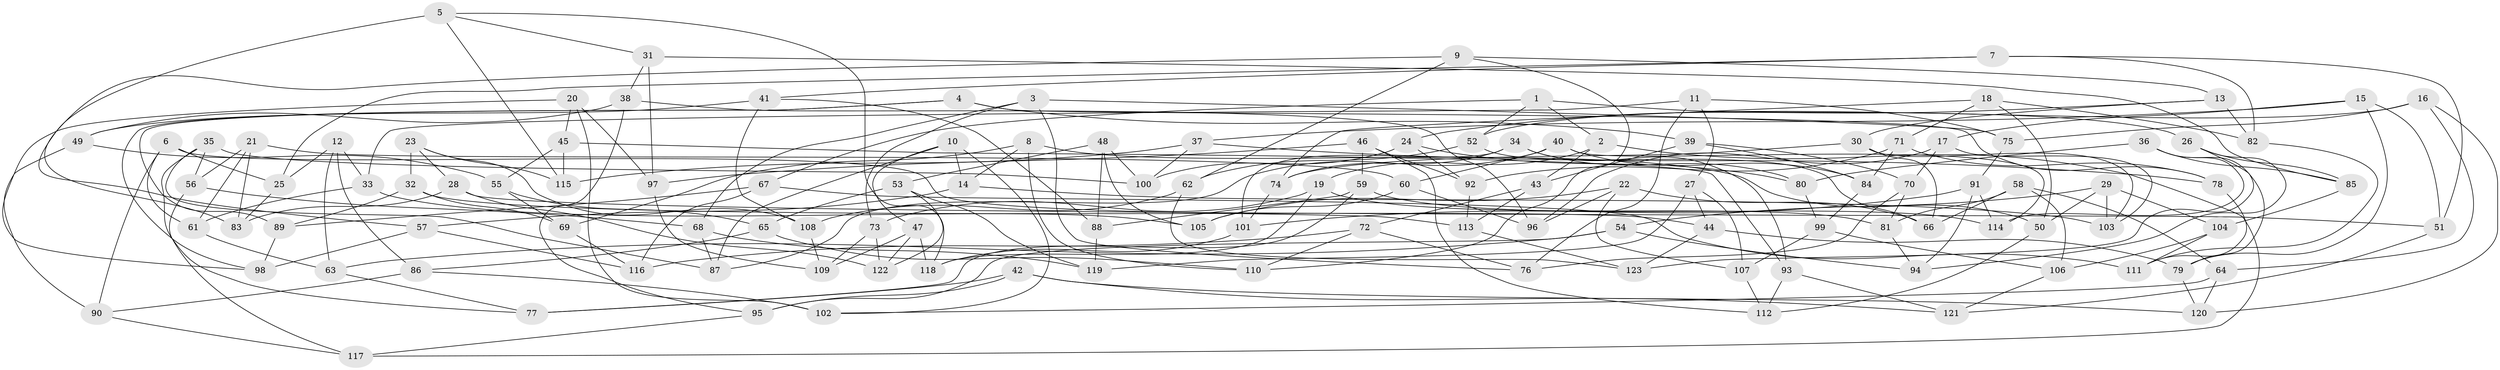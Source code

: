 // Generated by graph-tools (version 1.1) at 2025/37/03/09/25 02:37:50]
// undirected, 123 vertices, 246 edges
graph export_dot {
graph [start="1"]
  node [color=gray90,style=filled];
  1;
  2;
  3;
  4;
  5;
  6;
  7;
  8;
  9;
  10;
  11;
  12;
  13;
  14;
  15;
  16;
  17;
  18;
  19;
  20;
  21;
  22;
  23;
  24;
  25;
  26;
  27;
  28;
  29;
  30;
  31;
  32;
  33;
  34;
  35;
  36;
  37;
  38;
  39;
  40;
  41;
  42;
  43;
  44;
  45;
  46;
  47;
  48;
  49;
  50;
  51;
  52;
  53;
  54;
  55;
  56;
  57;
  58;
  59;
  60;
  61;
  62;
  63;
  64;
  65;
  66;
  67;
  68;
  69;
  70;
  71;
  72;
  73;
  74;
  75;
  76;
  77;
  78;
  79;
  80;
  81;
  82;
  83;
  84;
  85;
  86;
  87;
  88;
  89;
  90;
  91;
  92;
  93;
  94;
  95;
  96;
  97;
  98;
  99;
  100;
  101;
  102;
  103;
  104;
  105;
  106;
  107;
  108;
  109;
  110;
  111;
  112;
  113;
  114;
  115;
  116;
  117;
  118;
  119;
  120;
  121;
  122;
  123;
  1 -- 2;
  1 -- 26;
  1 -- 67;
  1 -- 52;
  2 -- 117;
  2 -- 19;
  2 -- 43;
  3 -- 75;
  3 -- 76;
  3 -- 68;
  3 -- 73;
  4 -- 89;
  4 -- 98;
  4 -- 78;
  4 -- 39;
  5 -- 118;
  5 -- 115;
  5 -- 57;
  5 -- 31;
  6 -- 61;
  6 -- 113;
  6 -- 25;
  6 -- 90;
  7 -- 51;
  7 -- 25;
  7 -- 82;
  7 -- 41;
  8 -- 50;
  8 -- 14;
  8 -- 69;
  8 -- 110;
  9 -- 110;
  9 -- 62;
  9 -- 13;
  9 -- 83;
  10 -- 14;
  10 -- 47;
  10 -- 102;
  10 -- 87;
  11 -- 33;
  11 -- 27;
  11 -- 75;
  11 -- 76;
  12 -- 33;
  12 -- 25;
  12 -- 86;
  12 -- 63;
  13 -- 82;
  13 -- 30;
  13 -- 24;
  14 -- 57;
  14 -- 103;
  15 -- 79;
  15 -- 37;
  15 -- 51;
  15 -- 17;
  16 -- 52;
  16 -- 120;
  16 -- 75;
  16 -- 64;
  17 -- 70;
  17 -- 96;
  17 -- 103;
  18 -- 74;
  18 -- 82;
  18 -- 50;
  18 -- 71;
  19 -- 118;
  19 -- 73;
  19 -- 81;
  20 -- 97;
  20 -- 98;
  20 -- 102;
  20 -- 45;
  21 -- 83;
  21 -- 56;
  21 -- 61;
  21 -- 60;
  22 -- 66;
  22 -- 96;
  22 -- 105;
  22 -- 107;
  23 -- 115;
  23 -- 108;
  23 -- 28;
  23 -- 32;
  24 -- 92;
  24 -- 100;
  24 -- 80;
  25 -- 83;
  26 -- 123;
  26 -- 94;
  26 -- 85;
  27 -- 119;
  27 -- 107;
  27 -- 44;
  28 -- 51;
  28 -- 83;
  28 -- 122;
  29 -- 50;
  29 -- 54;
  29 -- 104;
  29 -- 103;
  30 -- 103;
  30 -- 74;
  30 -- 66;
  31 -- 85;
  31 -- 38;
  31 -- 97;
  32 -- 44;
  32 -- 89;
  32 -- 69;
  33 -- 105;
  33 -- 61;
  34 -- 80;
  34 -- 101;
  34 -- 74;
  34 -- 93;
  35 -- 87;
  35 -- 77;
  35 -- 100;
  35 -- 56;
  36 -- 80;
  36 -- 114;
  36 -- 79;
  36 -- 85;
  37 -- 115;
  37 -- 100;
  37 -- 78;
  38 -- 49;
  38 -- 95;
  38 -- 96;
  39 -- 70;
  39 -- 43;
  39 -- 84;
  40 -- 84;
  40 -- 87;
  40 -- 114;
  40 -- 60;
  41 -- 88;
  41 -- 108;
  41 -- 49;
  42 -- 120;
  42 -- 95;
  42 -- 77;
  42 -- 121;
  43 -- 113;
  43 -- 72;
  44 -- 123;
  44 -- 79;
  45 -- 93;
  45 -- 55;
  45 -- 115;
  46 -- 97;
  46 -- 92;
  46 -- 59;
  46 -- 112;
  47 -- 118;
  47 -- 109;
  47 -- 122;
  48 -- 105;
  48 -- 100;
  48 -- 53;
  48 -- 88;
  49 -- 90;
  49 -- 55;
  50 -- 112;
  51 -- 121;
  52 -- 62;
  52 -- 66;
  53 -- 119;
  53 -- 122;
  53 -- 65;
  54 -- 94;
  54 -- 95;
  54 -- 63;
  55 -- 65;
  55 -- 69;
  56 -- 68;
  56 -- 117;
  57 -- 98;
  57 -- 116;
  58 -- 81;
  58 -- 64;
  58 -- 106;
  58 -- 66;
  59 -- 88;
  59 -- 77;
  59 -- 114;
  60 -- 96;
  60 -- 105;
  61 -- 63;
  62 -- 108;
  62 -- 123;
  63 -- 77;
  64 -- 120;
  64 -- 102;
  65 -- 110;
  65 -- 86;
  67 -- 111;
  67 -- 116;
  67 -- 89;
  68 -- 119;
  68 -- 87;
  69 -- 116;
  70 -- 76;
  70 -- 81;
  71 -- 84;
  71 -- 78;
  71 -- 92;
  72 -- 116;
  72 -- 110;
  72 -- 76;
  73 -- 109;
  73 -- 122;
  74 -- 101;
  75 -- 91;
  78 -- 111;
  79 -- 120;
  80 -- 99;
  81 -- 94;
  82 -- 111;
  84 -- 99;
  85 -- 104;
  86 -- 90;
  86 -- 102;
  88 -- 119;
  89 -- 98;
  90 -- 117;
  91 -- 101;
  91 -- 94;
  91 -- 114;
  92 -- 113;
  93 -- 112;
  93 -- 121;
  95 -- 117;
  97 -- 109;
  99 -- 106;
  99 -- 107;
  101 -- 118;
  104 -- 111;
  104 -- 106;
  106 -- 121;
  107 -- 112;
  108 -- 109;
  113 -- 123;
}
